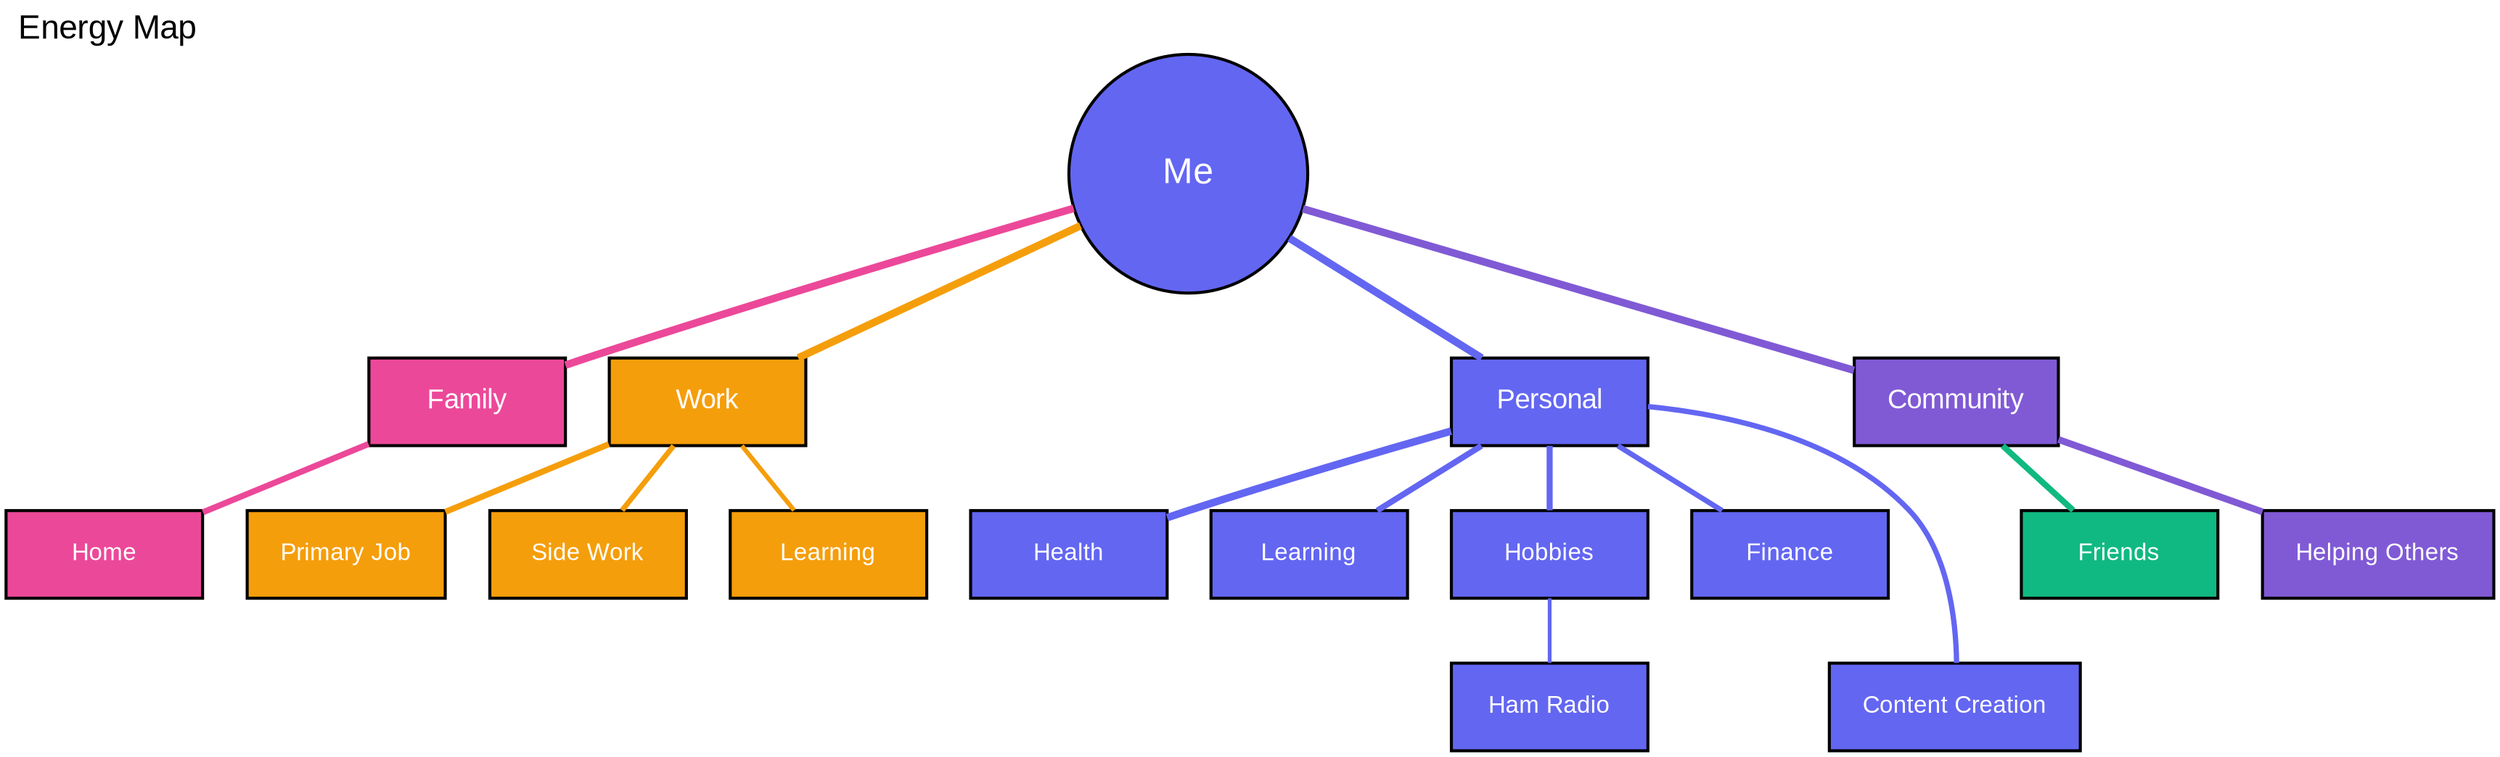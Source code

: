 digraph EnergyMap {
    // Basic settings
    graph [fontname="Arial", fontsize=22, fontcolor="black", label="Energy Map", labelloc=tl, labeljust=l, splines=true, nodesep=0.4, ranksep=0.6];
    node [fontname="Arial", style="filled", shape="box", fontcolor="white", fontsize=16, margin="0.3,0.2", height=0.8, width=1.8, penwidth=2];
    edge [penwidth=3, arrowhead=none];
    
    // Main node
    Me [fillcolor="#6366F1", shape="circle", width=2.2, height=2.2, label="Me", fontsize=24];
    
    // Family section
    Family [fillcolor="#EC4899", fontsize=18, label="Family"];
    Home [fillcolor="#EC4899", label="Home"];
    
    // Work section
    Work [fillcolor="#F59E0B", fontsize=18, label="Work"];
    PrimaryJob [fillcolor="#F59E0B", label="Primary Job"];
    SideWork [fillcolor="#F59E0B", label="Side Work"];
    WorkLearning [fillcolor="#F59E0B", label="Learning"];
    
    // Personal section
    Personal [fillcolor="#6366F1", fontsize=18, label="Personal"];
    Health [fillcolor="#6366F1", label="Health"];
    Learning [fillcolor="#6366F1", label="Learning"];
    Hobbies [fillcolor="#6366F1", label="Hobbies"];
    Finance [fillcolor="#6366F1", label="Finance"];
    ContentCreation [fillcolor="#6366F1", label="Content Creation"];
    HamRadio [fillcolor="#6366F1", label="Ham Radio"];
    
    // Community section
    Community [fillcolor="#805AD5", fontsize=18, label="Community"];
    Friends [fillcolor="#10B981", label="Friends"];
    Helping [fillcolor="#805AD5", label="Helping Others"];
    
    // Create the structured layout with 3 rows
    {rank=same; Me}
    {rank=same; Family; Work}
    {rank=same; Personal; Community}
    {rank=same; Home; PrimaryJob}
    {rank=same; Health; Friends}
    {rank=same; SideWork; Learning}
    {rank=same; WorkLearning; Hobbies}
    {rank=same; Finance; Helping}
    {rank=same; ContentCreation; HamRadio}
    
    // Connect Me directly to main categories
    Me -> Family [color="#EC4899", penwidth=5];
    Me -> Work [color="#F59E0B", penwidth=5];
    Me -> Personal [color="#6366F1", penwidth=5];
    Me -> Community [color="#805AD5", penwidth=5];
    
    // Family connections
    Family -> Home [color="#EC4899", penwidth=4];
    
    // Work connections
    Work -> PrimaryJob [color="#F59E0B", penwidth=4];
    Work -> SideWork [color="#F59E0B", penwidth=3.5];
    Work -> WorkLearning [color="#F59E0B", penwidth=3];
    
    // Personal connections
    Personal -> Health [color="#6366F1", penwidth=5];
    Personal -> Learning [color="#6366F1", penwidth=4];
    Personal -> Hobbies [color="#6366F1", penwidth=4];
    Personal -> Finance [color="#6366F1", penwidth=3.5];
    Personal -> ContentCreation [color="#6366F1", penwidth=3.5];
    Hobbies -> HamRadio [color="#6366F1", penwidth=2.5];
    
    // Community connections
    Community -> Friends [color="#10B981", penwidth=4];
    Community -> Helping [color="#805AD5", penwidth=4.5];
    
    // Force layout for main categories
    Family -> Work [style=invis];
    Personal -> Community [style=invis];
    
    // Use subgraphs to force organization into columns
    subgraph cluster_left {
        label="";
        color=white;
        Family; Home;
        Personal; Health; Learning; Hobbies; Finance; ContentCreation; HamRadio;
    }
    
    subgraph cluster_right {
        label="";
        color=white;
        Work; PrimaryJob; SideWork; WorkLearning;
        Community; Friends; Helping;
    }
    
    // Enforce top-down flow in the graph
    edge [constraint=true];
}